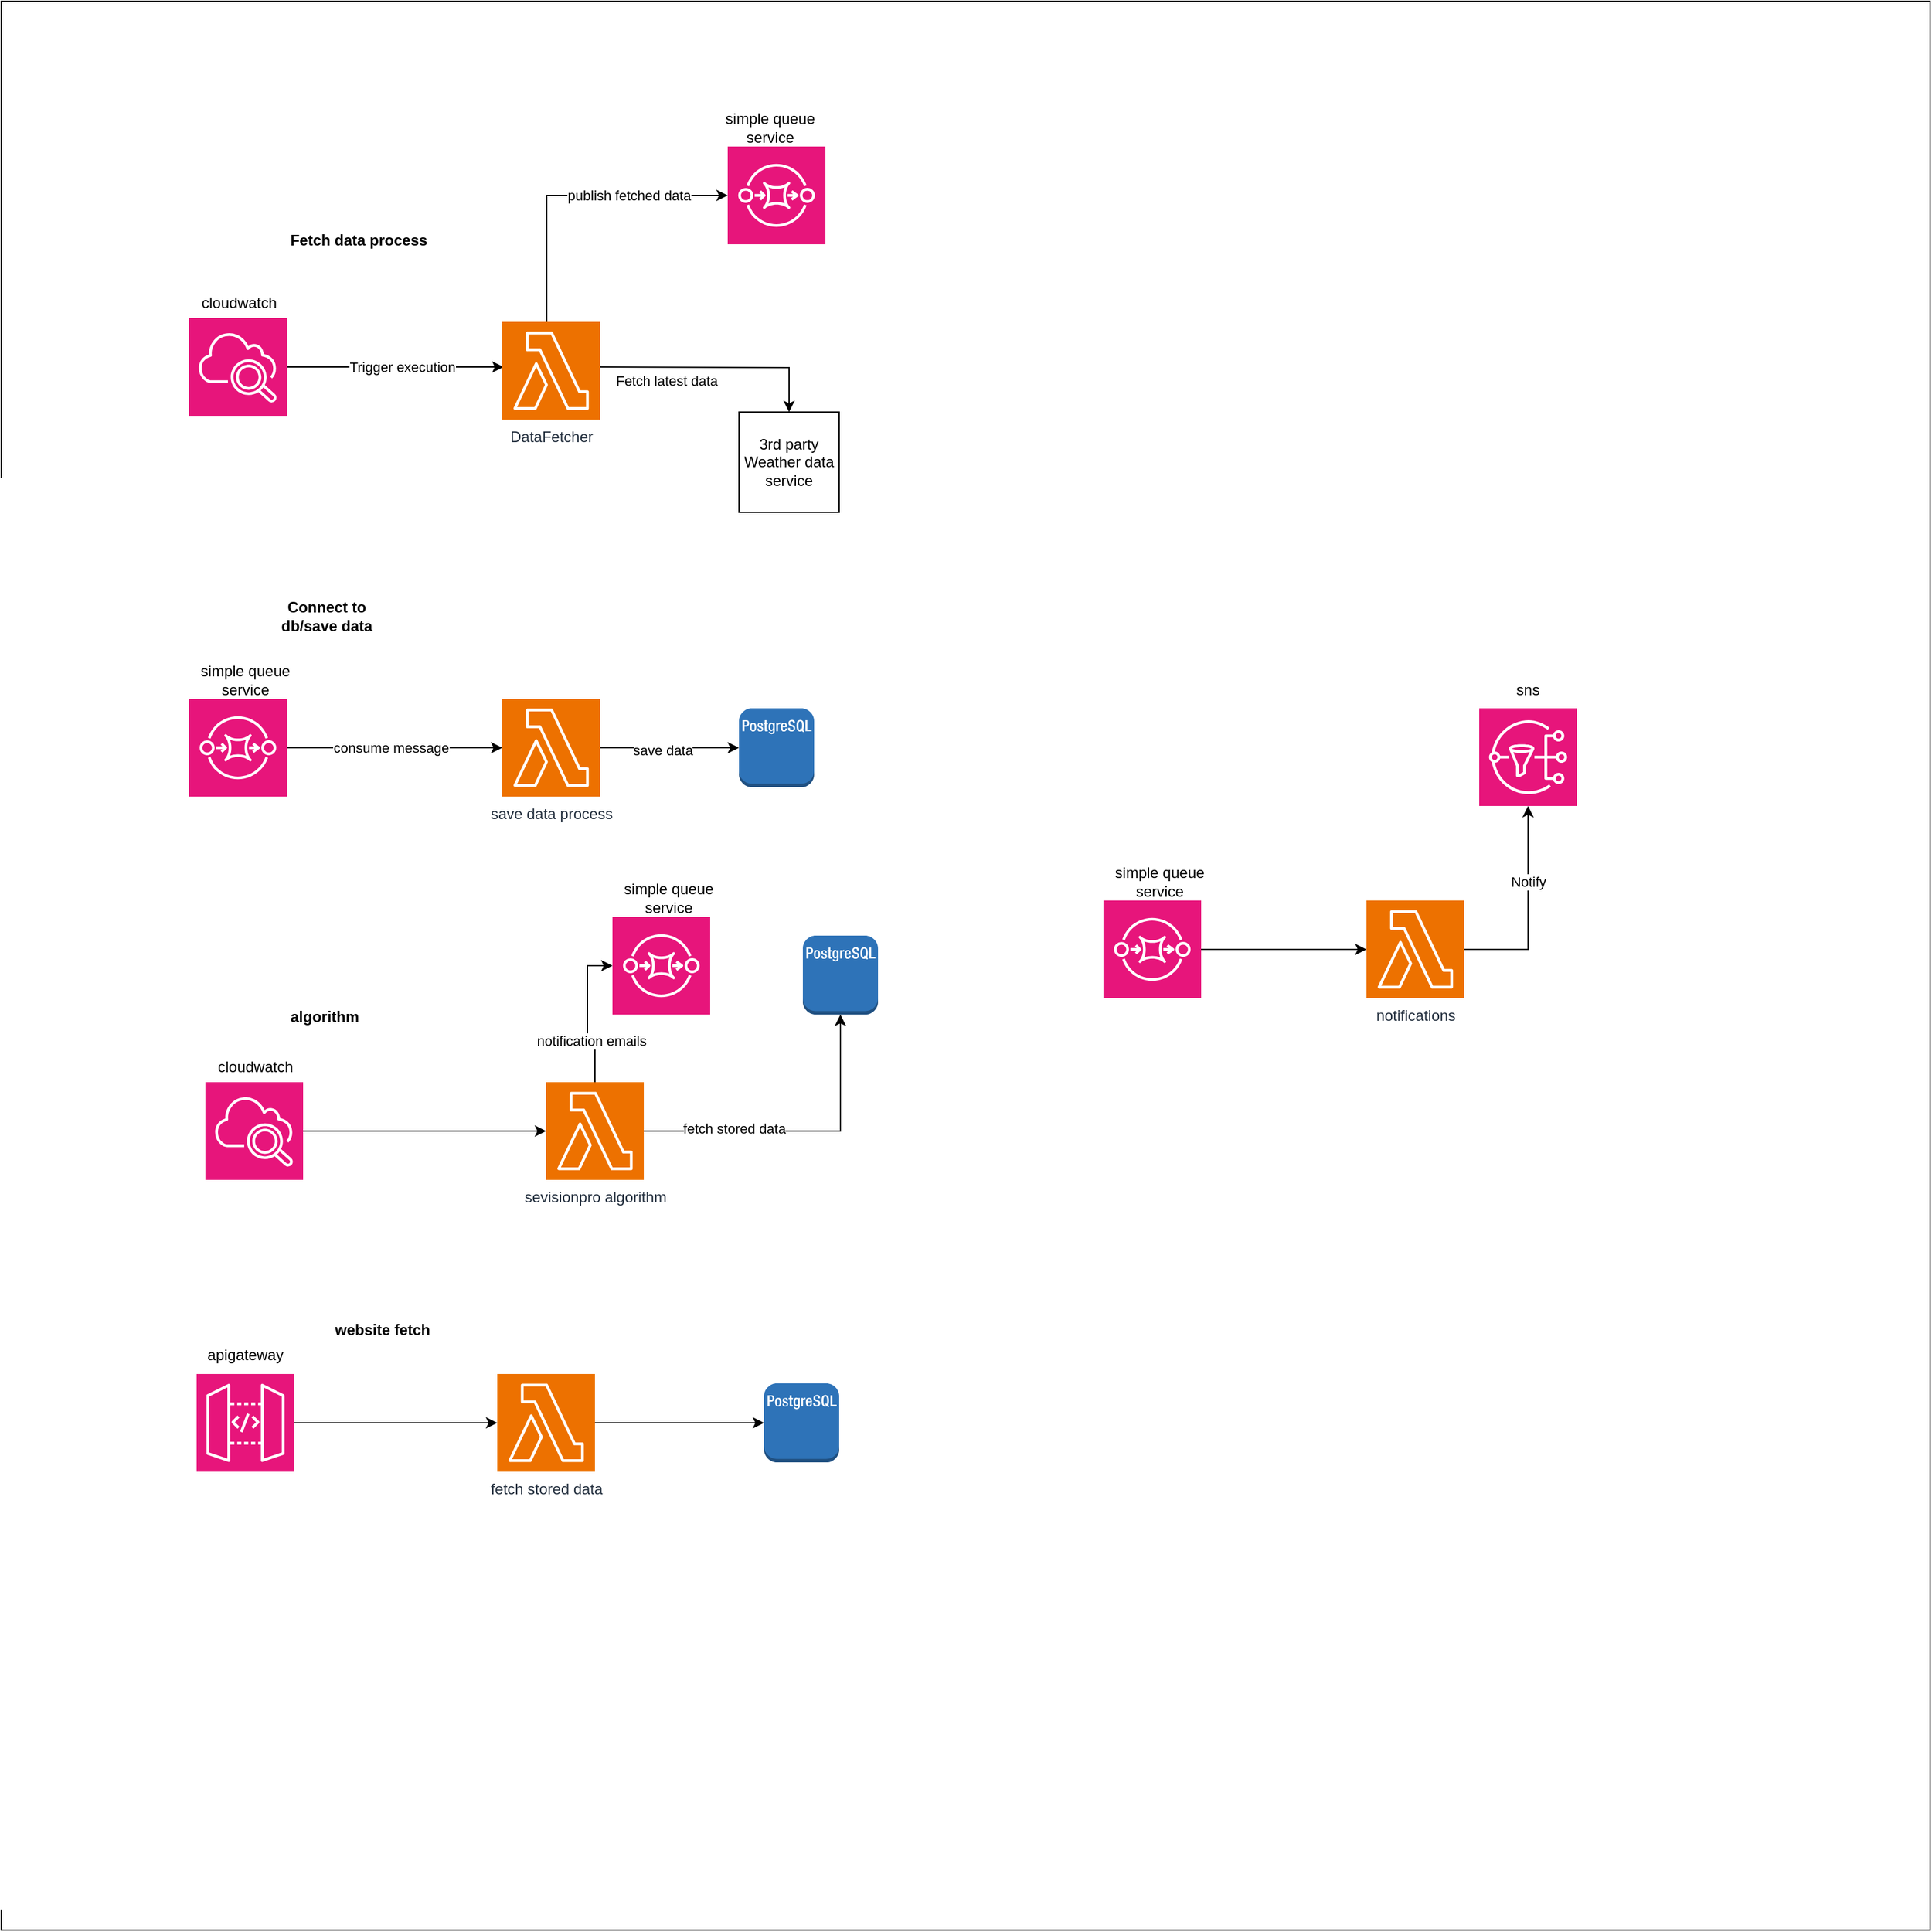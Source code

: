<mxfile version="21.7.4" type="device">
  <diagram name="Page-1" id="6eDXs1MDICLBCnDbZt5E">
    <mxGraphModel dx="2524" dy="688" grid="1" gridSize="10" guides="1" tooltips="1" connect="1" arrows="1" fold="1" page="1" pageScale="1" pageWidth="850" pageHeight="1100" math="0" shadow="0">
      <root>
        <mxCell id="0" />
        <mxCell id="1" parent="0" />
        <mxCell id="LI0KyII_rkmndwl0NOCZ-1" value="" style="whiteSpace=wrap;html=1;aspect=fixed;" vertex="1" parent="1">
          <mxGeometry x="-10" y="34" width="1540" height="1540" as="geometry" />
        </mxCell>
        <mxCell id="LI0KyII_rkmndwl0NOCZ-6" style="edgeStyle=orthogonalEdgeStyle;rounded=0;orthogonalLoop=1;jettySize=auto;html=1;" edge="1" parent="1" target="LI0KyII_rkmndwl0NOCZ-5">
          <mxGeometry relative="1" as="geometry">
            <mxPoint x="460" y="326" as="sourcePoint" />
          </mxGeometry>
        </mxCell>
        <mxCell id="LI0KyII_rkmndwl0NOCZ-7" value="Fetch latest data" style="edgeLabel;html=1;align=center;verticalAlign=middle;resizable=0;points=[];" vertex="1" connectable="0" parent="LI0KyII_rkmndwl0NOCZ-6">
          <mxGeometry x="-0.37" y="1" relative="1" as="geometry">
            <mxPoint x="-1" y="12" as="offset" />
          </mxGeometry>
        </mxCell>
        <mxCell id="LI0KyII_rkmndwl0NOCZ-13" style="edgeStyle=orthogonalEdgeStyle;rounded=0;orthogonalLoop=1;jettySize=auto;html=1;entryX=0;entryY=0.5;entryDx=0;entryDy=0;entryPerimeter=0;" edge="1" parent="1" target="LI0KyII_rkmndwl0NOCZ-11">
          <mxGeometry relative="1" as="geometry">
            <mxPoint x="425.5" y="290" as="sourcePoint" />
            <Array as="points">
              <mxPoint x="426" y="189" />
            </Array>
          </mxGeometry>
        </mxCell>
        <mxCell id="LI0KyII_rkmndwl0NOCZ-14" value="publish fetched data" style="edgeLabel;html=1;align=center;verticalAlign=middle;resizable=0;points=[];" vertex="1" connectable="0" parent="LI0KyII_rkmndwl0NOCZ-13">
          <mxGeometry x="0.082" y="2" relative="1" as="geometry">
            <mxPoint x="33" y="2" as="offset" />
          </mxGeometry>
        </mxCell>
        <mxCell id="LI0KyII_rkmndwl0NOCZ-5" value="3rd party Weather data service" style="whiteSpace=wrap;html=1;aspect=fixed;" vertex="1" parent="1">
          <mxGeometry x="579" y="362" width="80" height="80" as="geometry" />
        </mxCell>
        <mxCell id="LI0KyII_rkmndwl0NOCZ-9" style="edgeStyle=orthogonalEdgeStyle;rounded=0;orthogonalLoop=1;jettySize=auto;html=1;" edge="1" parent="1" source="LI0KyII_rkmndwl0NOCZ-8">
          <mxGeometry relative="1" as="geometry">
            <mxPoint x="391" y="326" as="targetPoint" />
          </mxGeometry>
        </mxCell>
        <mxCell id="LI0KyII_rkmndwl0NOCZ-10" value="Trigger execution" style="edgeLabel;html=1;align=center;verticalAlign=middle;resizable=0;points=[];" vertex="1" connectable="0" parent="LI0KyII_rkmndwl0NOCZ-9">
          <mxGeometry x="-0.202" relative="1" as="geometry">
            <mxPoint x="23" as="offset" />
          </mxGeometry>
        </mxCell>
        <mxCell id="LI0KyII_rkmndwl0NOCZ-8" value="" style="sketch=0;points=[[0,0,0],[0.25,0,0],[0.5,0,0],[0.75,0,0],[1,0,0],[0,1,0],[0.25,1,0],[0.5,1,0],[0.75,1,0],[1,1,0],[0,0.25,0],[0,0.5,0],[0,0.75,0],[1,0.25,0],[1,0.5,0],[1,0.75,0]];points=[[0,0,0],[0.25,0,0],[0.5,0,0],[0.75,0,0],[1,0,0],[0,1,0],[0.25,1,0],[0.5,1,0],[0.75,1,0],[1,1,0],[0,0.25,0],[0,0.5,0],[0,0.75,0],[1,0.25,0],[1,0.5,0],[1,0.75,0]];outlineConnect=0;fontColor=#232F3E;fillColor=#E7157B;strokeColor=#ffffff;dashed=0;verticalLabelPosition=bottom;verticalAlign=top;align=center;html=1;fontSize=12;fontStyle=0;aspect=fixed;shape=mxgraph.aws4.resourceIcon;resIcon=mxgraph.aws4.cloudwatch_2;" vertex="1" parent="1">
          <mxGeometry x="140" y="287" width="78" height="78" as="geometry" />
        </mxCell>
        <mxCell id="LI0KyII_rkmndwl0NOCZ-11" value="" style="sketch=0;points=[[0,0,0],[0.25,0,0],[0.5,0,0],[0.75,0,0],[1,0,0],[0,1,0],[0.25,1,0],[0.5,1,0],[0.75,1,0],[1,1,0],[0,0.25,0],[0,0.5,0],[0,0.75,0],[1,0.25,0],[1,0.5,0],[1,0.75,0]];outlineConnect=0;fontColor=#232F3E;fillColor=#E7157B;strokeColor=#ffffff;dashed=0;verticalLabelPosition=bottom;verticalAlign=top;align=center;html=1;fontSize=12;fontStyle=0;aspect=fixed;shape=mxgraph.aws4.resourceIcon;resIcon=mxgraph.aws4.sqs;" vertex="1" parent="1">
          <mxGeometry x="570" y="150" width="78" height="78" as="geometry" />
        </mxCell>
        <mxCell id="LI0KyII_rkmndwl0NOCZ-25" style="edgeStyle=orthogonalEdgeStyle;rounded=0;orthogonalLoop=1;jettySize=auto;html=1;entryX=0;entryY=0.5;entryDx=0;entryDy=0;entryPerimeter=0;" edge="1" parent="1" source="LI0KyII_rkmndwl0NOCZ-15" target="LI0KyII_rkmndwl0NOCZ-24">
          <mxGeometry relative="1" as="geometry" />
        </mxCell>
        <mxCell id="LI0KyII_rkmndwl0NOCZ-26" value="save data" style="edgeLabel;html=1;align=center;verticalAlign=middle;resizable=0;points=[];" vertex="1" connectable="0" parent="LI0KyII_rkmndwl0NOCZ-25">
          <mxGeometry x="-0.099" y="-2" relative="1" as="geometry">
            <mxPoint as="offset" />
          </mxGeometry>
        </mxCell>
        <mxCell id="LI0KyII_rkmndwl0NOCZ-15" value="save data process" style="sketch=0;points=[[0,0,0],[0.25,0,0],[0.5,0,0],[0.75,0,0],[1,0,0],[0,1,0],[0.25,1,0],[0.5,1,0],[0.75,1,0],[1,1,0],[0,0.25,0],[0,0.5,0],[0,0.75,0],[1,0.25,0],[1,0.5,0],[1,0.75,0]];outlineConnect=0;fontColor=#232F3E;fillColor=#ED7100;strokeColor=#ffffff;dashed=0;verticalLabelPosition=bottom;verticalAlign=top;align=center;html=1;fontSize=12;fontStyle=0;aspect=fixed;shape=mxgraph.aws4.resourceIcon;resIcon=mxgraph.aws4.lambda;" vertex="1" parent="1">
          <mxGeometry x="390" y="591" width="78" height="78" as="geometry" />
        </mxCell>
        <mxCell id="LI0KyII_rkmndwl0NOCZ-16" value="DataFetcher" style="sketch=0;points=[[0,0,0],[0.25,0,0],[0.5,0,0],[0.75,0,0],[1,0,0],[0,1,0],[0.25,1,0],[0.5,1,0],[0.75,1,0],[1,1,0],[0,0.25,0],[0,0.5,0],[0,0.75,0],[1,0.25,0],[1,0.5,0],[1,0.75,0]];outlineConnect=0;fontColor=#232F3E;fillColor=#ED7100;strokeColor=#ffffff;dashed=0;verticalLabelPosition=bottom;verticalAlign=top;align=center;html=1;fontSize=12;fontStyle=0;aspect=fixed;shape=mxgraph.aws4.resourceIcon;resIcon=mxgraph.aws4.lambda;" vertex="1" parent="1">
          <mxGeometry x="390" y="290" width="78" height="78" as="geometry" />
        </mxCell>
        <mxCell id="LI0KyII_rkmndwl0NOCZ-17" value="Fetch data process" style="text;html=1;strokeColor=none;fillColor=none;align=center;verticalAlign=middle;whiteSpace=wrap;rounded=0;fontStyle=1" vertex="1" parent="1">
          <mxGeometry x="210" y="210" width="131" height="30" as="geometry" />
        </mxCell>
        <mxCell id="LI0KyII_rkmndwl0NOCZ-22" style="edgeStyle=orthogonalEdgeStyle;rounded=0;orthogonalLoop=1;jettySize=auto;html=1;" edge="1" parent="1" source="LI0KyII_rkmndwl0NOCZ-18" target="LI0KyII_rkmndwl0NOCZ-15">
          <mxGeometry relative="1" as="geometry" />
        </mxCell>
        <mxCell id="LI0KyII_rkmndwl0NOCZ-23" value="consume message" style="edgeLabel;html=1;align=center;verticalAlign=middle;resizable=0;points=[];" vertex="1" connectable="0" parent="LI0KyII_rkmndwl0NOCZ-22">
          <mxGeometry x="-0.035" y="-2" relative="1" as="geometry">
            <mxPoint y="-2" as="offset" />
          </mxGeometry>
        </mxCell>
        <mxCell id="LI0KyII_rkmndwl0NOCZ-18" value="" style="sketch=0;points=[[0,0,0],[0.25,0,0],[0.5,0,0],[0.75,0,0],[1,0,0],[0,1,0],[0.25,1,0],[0.5,1,0],[0.75,1,0],[1,1,0],[0,0.25,0],[0,0.5,0],[0,0.75,0],[1,0.25,0],[1,0.5,0],[1,0.75,0]];outlineConnect=0;fontColor=#232F3E;fillColor=#E7157B;strokeColor=#ffffff;dashed=0;verticalLabelPosition=bottom;verticalAlign=top;align=center;html=1;fontSize=12;fontStyle=0;aspect=fixed;shape=mxgraph.aws4.resourceIcon;resIcon=mxgraph.aws4.sqs;" vertex="1" parent="1">
          <mxGeometry x="140" y="591" width="78" height="78" as="geometry" />
        </mxCell>
        <mxCell id="LI0KyII_rkmndwl0NOCZ-19" value="cloudwatch" style="text;html=1;strokeColor=none;fillColor=none;align=center;verticalAlign=middle;whiteSpace=wrap;rounded=0;" vertex="1" parent="1">
          <mxGeometry x="150" y="260" width="60" height="30" as="geometry" />
        </mxCell>
        <mxCell id="LI0KyII_rkmndwl0NOCZ-20" value="simple queue service" style="text;html=1;strokeColor=none;fillColor=none;align=center;verticalAlign=middle;whiteSpace=wrap;rounded=0;" vertex="1" parent="1">
          <mxGeometry x="549" y="120" width="110" height="30" as="geometry" />
        </mxCell>
        <mxCell id="LI0KyII_rkmndwl0NOCZ-21" value="simple queue service" style="text;html=1;strokeColor=none;fillColor=none;align=center;verticalAlign=middle;whiteSpace=wrap;rounded=0;" vertex="1" parent="1">
          <mxGeometry x="130" y="561" width="110" height="30" as="geometry" />
        </mxCell>
        <mxCell id="LI0KyII_rkmndwl0NOCZ-24" value="" style="outlineConnect=0;dashed=0;verticalLabelPosition=bottom;verticalAlign=top;align=center;html=1;shape=mxgraph.aws3.postgre_sql_instance;fillColor=#2E73B8;gradientColor=none;" vertex="1" parent="1">
          <mxGeometry x="579" y="598.5" width="60" height="63" as="geometry" />
        </mxCell>
        <mxCell id="LI0KyII_rkmndwl0NOCZ-27" value="&lt;b&gt;Connect to db/save data&lt;/b&gt;" style="text;html=1;strokeColor=none;fillColor=none;align=center;verticalAlign=middle;whiteSpace=wrap;rounded=0;" vertex="1" parent="1">
          <mxGeometry x="200" y="510" width="100" height="30" as="geometry" />
        </mxCell>
        <mxCell id="LI0KyII_rkmndwl0NOCZ-35" style="edgeStyle=orthogonalEdgeStyle;rounded=0;orthogonalLoop=1;jettySize=auto;html=1;" edge="1" parent="1" source="LI0KyII_rkmndwl0NOCZ-28" target="LI0KyII_rkmndwl0NOCZ-33">
          <mxGeometry relative="1" as="geometry" />
        </mxCell>
        <mxCell id="LI0KyII_rkmndwl0NOCZ-36" value="fetch stored data" style="edgeLabel;html=1;align=center;verticalAlign=middle;resizable=0;points=[];" vertex="1" connectable="0" parent="LI0KyII_rkmndwl0NOCZ-35">
          <mxGeometry x="-0.424" y="2" relative="1" as="geometry">
            <mxPoint as="offset" />
          </mxGeometry>
        </mxCell>
        <mxCell id="LI0KyII_rkmndwl0NOCZ-40" style="edgeStyle=orthogonalEdgeStyle;rounded=0;orthogonalLoop=1;jettySize=auto;html=1;entryX=0;entryY=0.5;entryDx=0;entryDy=0;entryPerimeter=0;" edge="1" parent="1" source="LI0KyII_rkmndwl0NOCZ-28" target="LI0KyII_rkmndwl0NOCZ-38">
          <mxGeometry relative="1" as="geometry" />
        </mxCell>
        <mxCell id="LI0KyII_rkmndwl0NOCZ-41" value="notification emails" style="edgeLabel;html=1;align=center;verticalAlign=middle;resizable=0;points=[];" vertex="1" connectable="0" parent="LI0KyII_rkmndwl0NOCZ-40">
          <mxGeometry x="-0.344" y="-3" relative="1" as="geometry">
            <mxPoint as="offset" />
          </mxGeometry>
        </mxCell>
        <mxCell id="LI0KyII_rkmndwl0NOCZ-28" value="sevisionpro algorithm" style="sketch=0;points=[[0,0,0],[0.25,0,0],[0.5,0,0],[0.75,0,0],[1,0,0],[0,1,0],[0.25,1,0],[0.5,1,0],[0.75,1,0],[1,1,0],[0,0.25,0],[0,0.5,0],[0,0.75,0],[1,0.25,0],[1,0.5,0],[1,0.75,0]];outlineConnect=0;fontColor=#232F3E;fillColor=#ED7100;strokeColor=#ffffff;dashed=0;verticalLabelPosition=bottom;verticalAlign=top;align=center;html=1;fontSize=12;fontStyle=0;aspect=fixed;shape=mxgraph.aws4.resourceIcon;resIcon=mxgraph.aws4.lambda;" vertex="1" parent="1">
          <mxGeometry x="425" y="897" width="78" height="78" as="geometry" />
        </mxCell>
        <mxCell id="LI0KyII_rkmndwl0NOCZ-29" value="&lt;b&gt;algorithm&lt;/b&gt;&amp;nbsp;" style="text;html=1;strokeColor=none;fillColor=none;align=center;verticalAlign=middle;whiteSpace=wrap;rounded=0;" vertex="1" parent="1">
          <mxGeometry x="220" y="830" width="60" height="30" as="geometry" />
        </mxCell>
        <mxCell id="LI0KyII_rkmndwl0NOCZ-32" style="edgeStyle=orthogonalEdgeStyle;rounded=0;orthogonalLoop=1;jettySize=auto;html=1;" edge="1" parent="1" source="LI0KyII_rkmndwl0NOCZ-30" target="LI0KyII_rkmndwl0NOCZ-28">
          <mxGeometry relative="1" as="geometry" />
        </mxCell>
        <mxCell id="LI0KyII_rkmndwl0NOCZ-30" value="" style="sketch=0;points=[[0,0,0],[0.25,0,0],[0.5,0,0],[0.75,0,0],[1,0,0],[0,1,0],[0.25,1,0],[0.5,1,0],[0.75,1,0],[1,1,0],[0,0.25,0],[0,0.5,0],[0,0.75,0],[1,0.25,0],[1,0.5,0],[1,0.75,0]];points=[[0,0,0],[0.25,0,0],[0.5,0,0],[0.75,0,0],[1,0,0],[0,1,0],[0.25,1,0],[0.5,1,0],[0.75,1,0],[1,1,0],[0,0.25,0],[0,0.5,0],[0,0.75,0],[1,0.25,0],[1,0.5,0],[1,0.75,0]];outlineConnect=0;fontColor=#232F3E;fillColor=#E7157B;strokeColor=#ffffff;dashed=0;verticalLabelPosition=bottom;verticalAlign=top;align=center;html=1;fontSize=12;fontStyle=0;aspect=fixed;shape=mxgraph.aws4.resourceIcon;resIcon=mxgraph.aws4.cloudwatch_2;" vertex="1" parent="1">
          <mxGeometry x="153" y="897" width="78" height="78" as="geometry" />
        </mxCell>
        <mxCell id="LI0KyII_rkmndwl0NOCZ-31" value="cloudwatch" style="text;html=1;strokeColor=none;fillColor=none;align=center;verticalAlign=middle;whiteSpace=wrap;rounded=0;" vertex="1" parent="1">
          <mxGeometry x="163" y="870" width="60" height="30" as="geometry" />
        </mxCell>
        <mxCell id="LI0KyII_rkmndwl0NOCZ-33" value="" style="outlineConnect=0;dashed=0;verticalLabelPosition=bottom;verticalAlign=top;align=center;html=1;shape=mxgraph.aws3.postgre_sql_instance;fillColor=#2E73B8;gradientColor=none;" vertex="1" parent="1">
          <mxGeometry x="630" y="780" width="60" height="63" as="geometry" />
        </mxCell>
        <mxCell id="LI0KyII_rkmndwl0NOCZ-55" style="edgeStyle=orthogonalEdgeStyle;rounded=0;orthogonalLoop=1;jettySize=auto;html=1;" edge="1" parent="1" source="LI0KyII_rkmndwl0NOCZ-37" target="LI0KyII_rkmndwl0NOCZ-51">
          <mxGeometry relative="1" as="geometry" />
        </mxCell>
        <mxCell id="LI0KyII_rkmndwl0NOCZ-37" value="" style="sketch=0;points=[[0,0,0],[0.25,0,0],[0.5,0,0],[0.75,0,0],[1,0,0],[0,1,0],[0.25,1,0],[0.5,1,0],[0.75,1,0],[1,1,0],[0,0.25,0],[0,0.5,0],[0,0.75,0],[1,0.25,0],[1,0.5,0],[1,0.75,0]];outlineConnect=0;fontColor=#232F3E;fillColor=#E7157B;strokeColor=#ffffff;dashed=0;verticalLabelPosition=bottom;verticalAlign=top;align=center;html=1;fontSize=12;fontStyle=0;aspect=fixed;shape=mxgraph.aws4.resourceIcon;resIcon=mxgraph.aws4.api_gateway;" vertex="1" parent="1">
          <mxGeometry x="146" y="1130" width="78" height="78" as="geometry" />
        </mxCell>
        <mxCell id="LI0KyII_rkmndwl0NOCZ-38" value="" style="sketch=0;points=[[0,0,0],[0.25,0,0],[0.5,0,0],[0.75,0,0],[1,0,0],[0,1,0],[0.25,1,0],[0.5,1,0],[0.75,1,0],[1,1,0],[0,0.25,0],[0,0.5,0],[0,0.75,0],[1,0.25,0],[1,0.5,0],[1,0.75,0]];outlineConnect=0;fontColor=#232F3E;fillColor=#E7157B;strokeColor=#ffffff;dashed=0;verticalLabelPosition=bottom;verticalAlign=top;align=center;html=1;fontSize=12;fontStyle=0;aspect=fixed;shape=mxgraph.aws4.resourceIcon;resIcon=mxgraph.aws4.sqs;" vertex="1" parent="1">
          <mxGeometry x="478" y="765" width="78" height="78" as="geometry" />
        </mxCell>
        <mxCell id="LI0KyII_rkmndwl0NOCZ-39" value="simple queue service" style="text;html=1;strokeColor=none;fillColor=none;align=center;verticalAlign=middle;whiteSpace=wrap;rounded=0;" vertex="1" parent="1">
          <mxGeometry x="468" y="735" width="110" height="30" as="geometry" />
        </mxCell>
        <mxCell id="LI0KyII_rkmndwl0NOCZ-45" style="edgeStyle=orthogonalEdgeStyle;rounded=0;orthogonalLoop=1;jettySize=auto;html=1;" edge="1" parent="1" source="LI0KyII_rkmndwl0NOCZ-42" target="LI0KyII_rkmndwl0NOCZ-44">
          <mxGeometry relative="1" as="geometry" />
        </mxCell>
        <mxCell id="LI0KyII_rkmndwl0NOCZ-42" value="" style="sketch=0;points=[[0,0,0],[0.25,0,0],[0.5,0,0],[0.75,0,0],[1,0,0],[0,1,0],[0.25,1,0],[0.5,1,0],[0.75,1,0],[1,1,0],[0,0.25,0],[0,0.5,0],[0,0.75,0],[1,0.25,0],[1,0.5,0],[1,0.75,0]];outlineConnect=0;fontColor=#232F3E;fillColor=#E7157B;strokeColor=#ffffff;dashed=0;verticalLabelPosition=bottom;verticalAlign=top;align=center;html=1;fontSize=12;fontStyle=0;aspect=fixed;shape=mxgraph.aws4.resourceIcon;resIcon=mxgraph.aws4.sqs;" vertex="1" parent="1">
          <mxGeometry x="870" y="752" width="78" height="78" as="geometry" />
        </mxCell>
        <mxCell id="LI0KyII_rkmndwl0NOCZ-43" value="simple queue service" style="text;html=1;strokeColor=none;fillColor=none;align=center;verticalAlign=middle;whiteSpace=wrap;rounded=0;" vertex="1" parent="1">
          <mxGeometry x="860" y="722" width="110" height="30" as="geometry" />
        </mxCell>
        <mxCell id="LI0KyII_rkmndwl0NOCZ-47" style="edgeStyle=orthogonalEdgeStyle;rounded=0;orthogonalLoop=1;jettySize=auto;html=1;" edge="1" parent="1" source="LI0KyII_rkmndwl0NOCZ-44" target="LI0KyII_rkmndwl0NOCZ-46">
          <mxGeometry relative="1" as="geometry" />
        </mxCell>
        <mxCell id="LI0KyII_rkmndwl0NOCZ-48" value="Notify" style="edgeLabel;html=1;align=center;verticalAlign=middle;resizable=0;points=[];" vertex="1" connectable="0" parent="LI0KyII_rkmndwl0NOCZ-47">
          <mxGeometry x="0.269" relative="1" as="geometry">
            <mxPoint as="offset" />
          </mxGeometry>
        </mxCell>
        <mxCell id="LI0KyII_rkmndwl0NOCZ-44" value="notifications" style="sketch=0;points=[[0,0,0],[0.25,0,0],[0.5,0,0],[0.75,0,0],[1,0,0],[0,1,0],[0.25,1,0],[0.5,1,0],[0.75,1,0],[1,1,0],[0,0.25,0],[0,0.5,0],[0,0.75,0],[1,0.25,0],[1,0.5,0],[1,0.75,0]];outlineConnect=0;fontColor=#232F3E;fillColor=#ED7100;strokeColor=#ffffff;dashed=0;verticalLabelPosition=bottom;verticalAlign=top;align=center;html=1;fontSize=12;fontStyle=0;aspect=fixed;shape=mxgraph.aws4.resourceIcon;resIcon=mxgraph.aws4.lambda;" vertex="1" parent="1">
          <mxGeometry x="1080" y="752" width="78" height="78" as="geometry" />
        </mxCell>
        <mxCell id="LI0KyII_rkmndwl0NOCZ-46" value="" style="sketch=0;points=[[0,0,0],[0.25,0,0],[0.5,0,0],[0.75,0,0],[1,0,0],[0,1,0],[0.25,1,0],[0.5,1,0],[0.75,1,0],[1,1,0],[0,0.25,0],[0,0.5,0],[0,0.75,0],[1,0.25,0],[1,0.5,0],[1,0.75,0]];outlineConnect=0;fontColor=#232F3E;fillColor=#E7157B;strokeColor=#ffffff;dashed=0;verticalLabelPosition=bottom;verticalAlign=top;align=center;html=1;fontSize=12;fontStyle=0;aspect=fixed;shape=mxgraph.aws4.resourceIcon;resIcon=mxgraph.aws4.sns;" vertex="1" parent="1">
          <mxGeometry x="1170" y="598.5" width="78" height="78" as="geometry" />
        </mxCell>
        <mxCell id="LI0KyII_rkmndwl0NOCZ-49" value="sns" style="text;html=1;strokeColor=none;fillColor=none;align=center;verticalAlign=middle;whiteSpace=wrap;rounded=0;" vertex="1" parent="1">
          <mxGeometry x="1179" y="568.5" width="60" height="30" as="geometry" />
        </mxCell>
        <mxCell id="LI0KyII_rkmndwl0NOCZ-50" value="apigateway" style="text;html=1;strokeColor=none;fillColor=none;align=center;verticalAlign=middle;whiteSpace=wrap;rounded=0;" vertex="1" parent="1">
          <mxGeometry x="155" y="1100" width="60" height="30" as="geometry" />
        </mxCell>
        <mxCell id="LI0KyII_rkmndwl0NOCZ-54" style="edgeStyle=orthogonalEdgeStyle;rounded=0;orthogonalLoop=1;jettySize=auto;html=1;" edge="1" parent="1" source="LI0KyII_rkmndwl0NOCZ-51" target="LI0KyII_rkmndwl0NOCZ-53">
          <mxGeometry relative="1" as="geometry" />
        </mxCell>
        <mxCell id="LI0KyII_rkmndwl0NOCZ-51" value="fetch stored data" style="sketch=0;points=[[0,0,0],[0.25,0,0],[0.5,0,0],[0.75,0,0],[1,0,0],[0,1,0],[0.25,1,0],[0.5,1,0],[0.75,1,0],[1,1,0],[0,0.25,0],[0,0.5,0],[0,0.75,0],[1,0.25,0],[1,0.5,0],[1,0.75,0]];outlineConnect=0;fontColor=#232F3E;fillColor=#ED7100;strokeColor=#ffffff;dashed=0;verticalLabelPosition=bottom;verticalAlign=top;align=center;html=1;fontSize=12;fontStyle=0;aspect=fixed;shape=mxgraph.aws4.resourceIcon;resIcon=mxgraph.aws4.lambda;" vertex="1" parent="1">
          <mxGeometry x="386" y="1130" width="78" height="78" as="geometry" />
        </mxCell>
        <mxCell id="LI0KyII_rkmndwl0NOCZ-53" value="" style="outlineConnect=0;dashed=0;verticalLabelPosition=bottom;verticalAlign=top;align=center;html=1;shape=mxgraph.aws3.postgre_sql_instance;fillColor=#2E73B8;gradientColor=none;" vertex="1" parent="1">
          <mxGeometry x="599" y="1137.5" width="60" height="63" as="geometry" />
        </mxCell>
        <mxCell id="LI0KyII_rkmndwl0NOCZ-56" value="&lt;b&gt;website fetch&lt;/b&gt;" style="text;html=1;strokeColor=none;fillColor=none;align=center;verticalAlign=middle;whiteSpace=wrap;rounded=0;" vertex="1" parent="1">
          <mxGeometry x="246.5" y="1080" width="94.5" height="30" as="geometry" />
        </mxCell>
      </root>
    </mxGraphModel>
  </diagram>
</mxfile>
